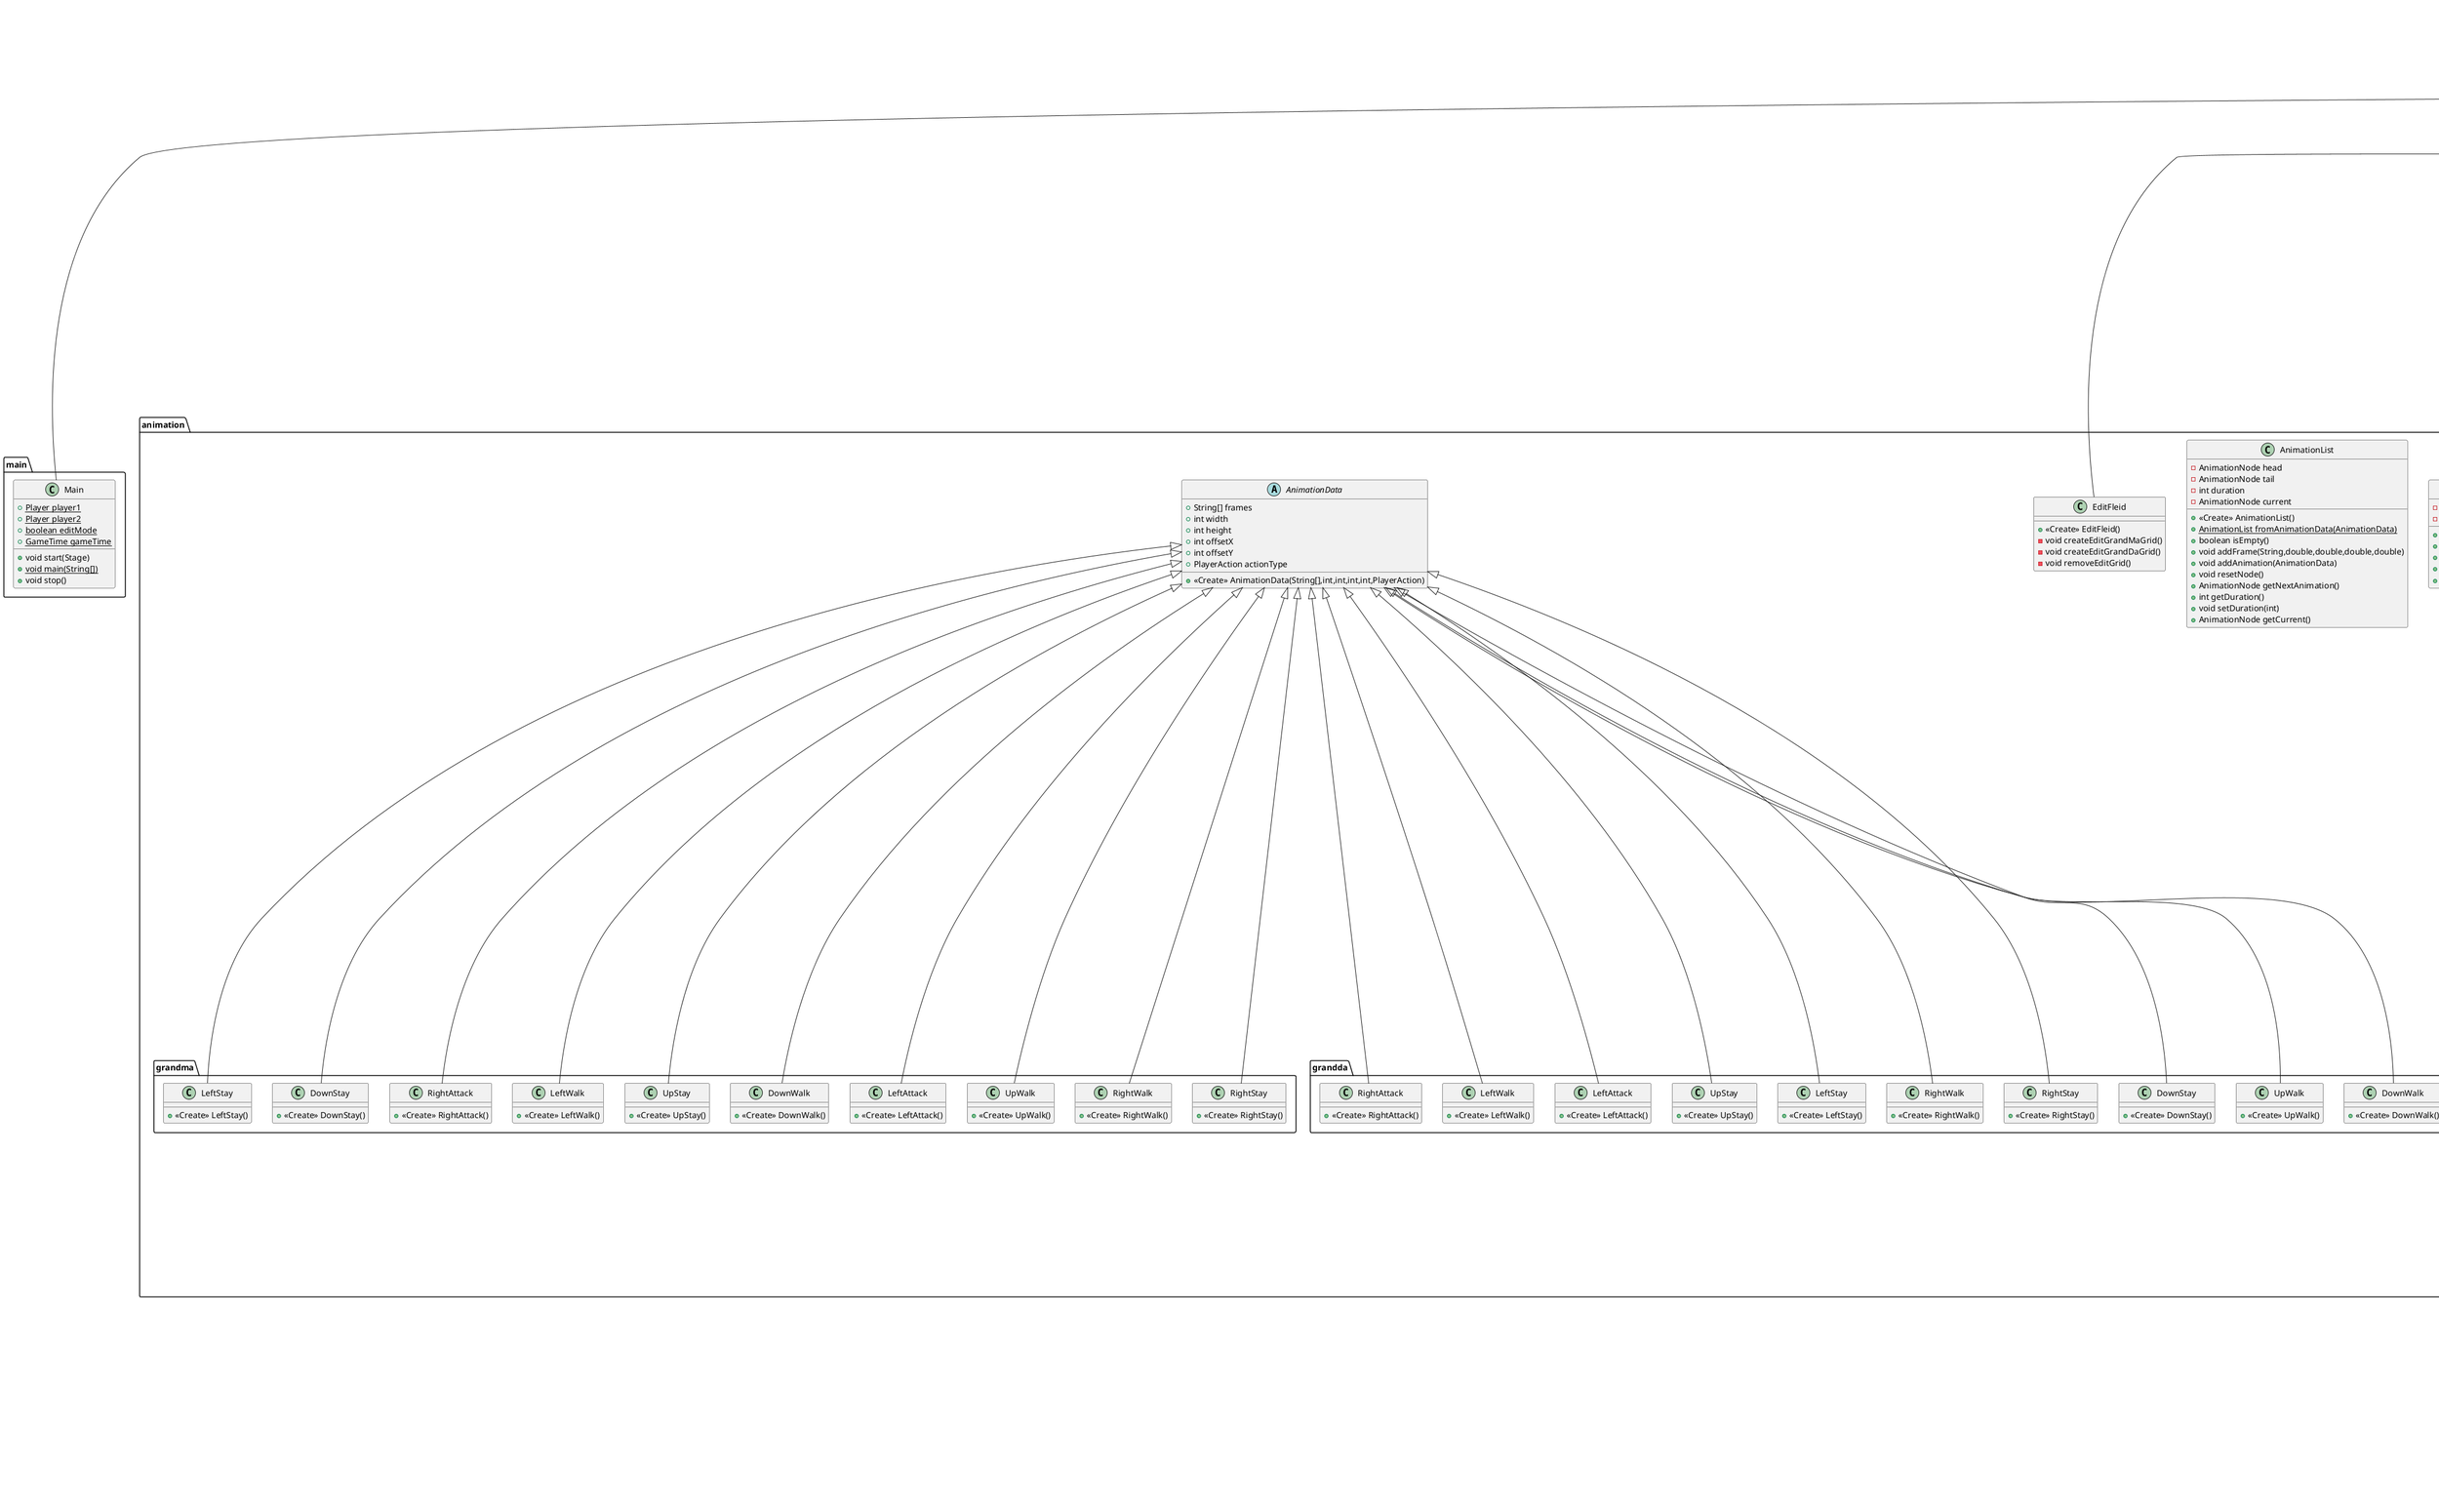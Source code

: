 @startuml
class animation.grandma.DownWalk {
+ <<Create>> DownWalk()
}

class main.Main {
+ {static} Player player1
+ {static} Player player2
+ {static} boolean editMode
+ {static} GameTime gameTime
+ void start(Stage)
+ {static} void main(String[])
+ void stop()
}


class gui.ControlGrid {
+ <<Create>> ControlGrid()
- GridPane createPlayerControls(String,String,String,String,String,String)
- Circle addKeyWithCircleBackground(GridPane,String,int,int)
- Text createKeyText(String)
}

abstract class player.Player {
- int max_health
- int health
~ PlayerAnimation playerAnimation
- double playerSpeed
- double jumpPower
- double knockback
- double attack
+ <<Create>> Player(PlayerType,int,int,double,double,double)
+ double getPlayerSpeed()
+ void setPlayerSpeed(double)
+ int getHealth()
+ void setHealth(int)
+ PlayerAnimation getPlayerAnimation()
+ void setPlayerAnimation(PlayerAnimation)
+ int getMax_health()
+ void setMax_health(int)
+ {abstract}void initAnimation()
+ {abstract}void setDefault()
+ double getJumpPower()
+ void setJumpPower(double)
+ double getKnockback()
+ void setKnockback(double)
+ double getAttack()
+ void setAttack(double)
}


class type.constant.Settings {
+ {static} int DEFAULT_SCENE_WIDTH
+ {static} int DEFAULT_SCENE_HEIGHT
+ {static} int DEFAULT_BG_WIDTH
+ {static} int DEFAULT_BG_HEIGHT
+ {static} int GROUND_HEIGHT
}

class animation.grandda.RightWalk {
+ <<Create>> RightWalk()
}

class player.GrandMa {
+ {static} int MAX_HEALTH
+ {static} double SPEED
+ {static} double ATTACK
+ {static} double JUMP_POWER
+ {static} double KNOCKBACK
+ {static} int ANIMANTION_DELAY
+ <<Create>> GrandMa()
+ void move(KeyCode)
+ void attack(KeyCode)
+ void jump(KeyCode)
+ void stop(KeyCode)
+ void initAnimation()
+ void setDefault()
}


class animation.grandma.UpStay {
+ <<Create>> UpStay()
}

class system.AudioManager {
- Hashtable<String,Media> audioData
- MediaPlayer loopPlayer
- {static} AudioManager instance
- <<Create>> AudioManager()
+ {static} AudioManager getInstance()
+ void loadAudio()
+ void addAudio(String,String)
+ Media getAudio(String)
+ void playSingle(String)
+ void playLoop(String)
+ void stopLoop()
}


enum type.PlayerDirection {
+  UP
+  DOWN
+  RIGHT
+  LEFT
}

class system.SceneManager {
- {static} Stage mainStage
- {static} GameScene currentScene
- {static} Thread gameThread
+ {static} void setStage(Stage)
+ {static} void moveScene(GameScene)
+ {static} void startSceneScript(SceneLogic)
+ {static} void addPlayerToScene(Pane,int,int,int,int)
+ {static} GameScene getScene()
}


class gui.Room {
- String URL
- {static} int DEFAULT_SIZE
+ <<Create>> Room()
+ void setDimensions(double,double)
+ void setBackgroundImage(String)
}


class gui.HealthBar {
+ <<Create>> HealthBar(int,int,int)
}

enum type.GameTime {
+  NightTime
+  DayLight
}

class animation.grandda.LeftStay {
+ <<Create>> LeftStay()
}

class animation.AnimationList {
- AnimationNode head
- AnimationNode tail
- int duration
- AnimationNode current
+ <<Create>> AnimationList()
+ {static} AnimationList fromAnimationData(AnimationData)
+ boolean isEmpty()
+ void addFrame(String,double,double,double,double)
+ void addAnimation(AnimationData)
+ void resetNode()
+ AnimationNode getNextAnimation()
+ int getDuration()
+ void setDuration(int)
+ AnimationNode getCurrent()
}


enum type.PlayerType {
+  GrandMa
+  GrandDa
}

class animation.AnimationNode {
- ImageView imageView
- AnimationNode next
+ <<Create>> AnimationNode(String,double,double,double,double)
+ ImageView getImageView()
+ void setImageView(ImageView)
+ AnimationNode getNext()
+ void setNext(AnimationNode)
}


class animation.grandda.UpStay {
+ <<Create>> UpStay()
}

class scenes.fightscene.FightScene {
- HealthBar healthBar1
- HealthBar healthBar2
- {static} String[] BACKGROUND_NIGHT_TIME_IMAGES
- {static} String[] BACKGROUND_DAY_TIME_IMAGES
+ <<Create>> FightScene()
+ void initscene()
- void setBackground()
- String getRandomImagePath()
- void initChangeBGButton()
- void initChangeSceneButton()
+ void inithealthBars()
+ void setPlayerListener()
+ void endedScene()
- void initBackButton()
}


class animation.grandda.LeftAttack {
+ <<Create>> LeftAttack()
}

class animation.grandda.LeftWalk {
+ <<Create>> LeftWalk()
}

class animation.grandda.RightAttack {
+ <<Create>> RightAttack()
}

class scenes.roomscene.RoomScene {
- {static} double scaleFactor
- {static} int ACTUAL_ROOM_SIZE
- {static} double ROOM_SIZE
+ <<Create>> RoomScene()
+ void initscene()
- void setBackground()
- void initRooms()
- void initControlGrid()
- Room createRoom()
- void initEditButton()
+ void setPlayerListener()
}


class gui.PlayerModel {
- double moveDistanceX
- double moveDistanceY
- boolean isMovingUp
- boolean isMovingDown
- boolean isMovingLeft
- boolean isMovingRight
- boolean isRightAttacking
- boolean isLeftAttacking
- boolean isOnGround
- boolean isJump
- double initialSpeed
- boolean attackRight
- boolean attackLeft
- double forcePX
- double forceNX
- boolean isShow
+ <<Create>> PlayerModel(ImageView)
+ void setDimensions(double,double)
+ void setModel(ImageView)
+ void clearModel()
+ void setDefault()
+ double getX()
+ void setX(double)
+ double getY()
+ void setY(double)
+ void setLocation(double,double)
+ double getMoveDistanceX()
+ void setMoveDistanceX(double)
+ double getMoveDistanceY()
+ void setMoveDistanceY(double)
+ boolean isMovingUp()
+ void setMovingUp(boolean)
+ boolean isMovingDown()
+ void setMovingDown(boolean)
+ boolean isMovingLeft()
+ void setMovingLeft(boolean)
+ boolean isMovingRight()
+ void setMovingRight(boolean)
+ boolean isRightAttacking()
+ void setRightAttacking(boolean)
+ boolean isLeftAttacking()
+ void setLeftAttacking(boolean)
+ boolean isOnGround()
+ void setOnGround(boolean)
+ boolean isJump()
+ void setJump(boolean)
+ double getInitialSpeed()
+ void setInitialSpeed(double)
+ void decreaseSpeed(double)
+ boolean isAttackRight()
+ void setAttackRight(boolean)
+ boolean isAttackLeft()
+ void setAttackLeft(boolean)
+ double getForcePX()
+ void setForcePX(double)
+ double getForceNX()
+ void setForceNX(double)
+ boolean isShow()
+ void setShow(boolean)
}


class animation.EditFleid {
+ <<Create>> EditFleid()
- void createEditGrandMaGrid()
- void createEditGrandDaGrid()
- void removeEditGrid()
}

class animation.grandma.LeftWalk {
+ <<Create>> LeftWalk()
}

interface type.interfaces.Moveable {
+ void move(KeyCode)
+ void stop(KeyCode)
+ void attack(KeyCode)
+ void jump(KeyCode)
}

class animation.PlayerAnimation {
- PlayerType playerType
- PlayerDirection playerDirection
- PlayerModel model
- double hitblock
- Map<PlayerAction,AnimationList> animationMap
- Thread animantionThread
- int attackCount
- int animantionCount
- int animantionDelay
+ <<Create>> PlayerAnimation(PlayerType)
+ void initModel(ImageView)
+ void initAnimantionThread()
+ void changeAnimantion()
+ void setAnimation(PlayerAction)
+ void addPlayerAnimation(String[])
+ void addPlayerAnimation(PlayerAction,AnimationList)
+ PlayerType getPlayerType()
+ void setPlayerType(PlayerType)
+ PlayerDirection getPlayerDirection()
+ void setPlayerDirection(PlayerDirection)
+ PlayerModel getModel()
+ void setModel(PlayerModel)
+ Map<PlayerAction,AnimationList> getAnimationMap()
+ Thread getAnimantionThread()
+ int getAnimantionCount()
+ void setAnimantionCount(int)
+ double getHitblock()
+ void setHitblock(double)
+ int getAnimantionDelay()
+ void setAnimantionDelay(int)
}


abstract class system.GameScene {
- SceneLogic script
+ <<Create>> GameScene(SceneLogic)
+ SceneLogic getScript()
+ void setScript(SceneLogic)
+ {abstract}void initscene()
+ {abstract}void setPlayerListener()
}


class scenes.roomscene.RoomLogic {
+ void update()
- void movePlayer(Player)
- void checkSleep()
- void checkgameStart()
- boolean canPlayerMove(Player,PlayerDirection,double)
}

class animation.grandma.RightAttack {
+ <<Create>> RightAttack()
}

class gui.GameIcon {
+ {static} ImageView startButton(double)
+ {static} ImageView parseButton(double)
+ {static} ImageView stopButton(double)
+ {static} ImageView gameoverIcon(double,double)
+ {static} ImageView newgameIcon(double)
+ {static} ImageView fullHeart(int)
+ {static} ImageView halfHeart(int)
+ {static} ImageView emptyHeart(int)
+ {static} ImageView redPotion(double)
+ {static} ImageView bluePotion(double)
+ {static} ImageView yellowPotion(double)
}

class animation.grandma.DownStay {
+ <<Create>> DownStay()
}

class scenes.fightscene.FightLogic {
- FightScene view
+ void setView(FightScene)
+ void update()
- void movePlayer(Player)
- boolean canPlayerMove(Player,PlayerDirection,double)
- void attackPlayer(Player,Player)
}


class player.GrandDa {
+ {static} int MAX_HEALTH
+ {static} double SPEED
+ {static} double ATTACK
+ {static} double JUMP_POWER
+ {static} double KNOCKBACK
+ {static} int ANIMANTION_DELAY
+ <<Create>> GrandDa()
+ void move(KeyCode)
+ void jump(KeyCode)
+ void attack(KeyCode)
+ void stop(KeyCode)
+ void initAnimation()
+ void setDefault()
}


class animation.grandma.LeftStay {
+ <<Create>> LeftStay()
}

abstract class animation.AnimationData {
+ String[] frames
+ int width
+ int height
+ int offsetX
+ int offsetY
+ PlayerAction actionType
+ <<Create>> AnimationData(String[],int,int,int,int,PlayerAction)
}


class animation.grandda.DownWalk {
+ <<Create>> DownWalk()
}

class animation.grandma.RightStay {
+ <<Create>> RightStay()
}

class animation.grandda.UpWalk {
+ <<Create>> UpWalk()
}

class animation.grandda.DownStay {
+ <<Create>> DownStay()
}

interface type.interfaces.SceneLogic {
~ void update()
}

class animation.grandda.RightStay {
+ <<Create>> RightStay()
}

enum type.PlayerAction {
+  UP_STAY
+  UP_WALK
+  DOWN_STAY
+  DOWN_WALK
+  RIGHT_STAY
+  RIGHT_WALK
+  LEFT_STAY
+  LEFT_WALK
+  RIGHT_ATTACK
+  LEFT_ATTACK
}

class animation.grandma.RightWalk {
+ <<Create>> RightWalk()
}

class animation.grandma.UpWalk {
+ <<Create>> UpWalk()
}

class animation.grandma.LeftAttack {
+ <<Create>> LeftAttack()
}



animation.AnimationData <|-- animation.grandma.DownWalk
javafx.application.Application <|-- main.Main
javafx.scene.layout.Pane <|-- gui.ControlGrid
type.interfaces.Moveable <|.. player.Player
animation.AnimationData <|-- animation.grandda.RightWalk
player.Player <|-- player.GrandMa
animation.AnimationData <|-- animation.grandma.UpStay
javafx.scene.layout.Pane <|-- gui.Room
javafx.scene.layout.HBox <|-- gui.HealthBar
animation.AnimationData <|-- animation.grandda.LeftStay
animation.AnimationData <|-- animation.grandda.UpStay
system.GameScene <|-- scenes.fightscene.FightScene
animation.AnimationData <|-- animation.grandda.LeftAttack
animation.AnimationData <|-- animation.grandda.LeftWalk
animation.AnimationData <|-- animation.grandda.RightAttack
system.GameScene <|-- scenes.roomscene.RoomScene
javafx.scene.layout.Pane <|-- gui.PlayerModel
javafx.scene.layout.Pane <|-- animation.EditFleid
animation.AnimationData <|-- animation.grandma.LeftWalk
javafx.scene.layout.Pane <|-- system.GameScene
type.interfaces.SceneLogic <|.. scenes.roomscene.RoomLogic
animation.AnimationData <|-- animation.grandma.RightAttack
animation.AnimationData <|-- animation.grandma.DownStay
type.interfaces.SceneLogic <|.. scenes.fightscene.FightLogic
player.Player <|-- player.GrandDa
animation.AnimationData <|-- animation.grandma.LeftStay
animation.AnimationData <|-- animation.grandda.DownWalk
animation.AnimationData <|-- animation.grandma.RightStay
animation.AnimationData <|-- animation.grandda.UpWalk
animation.AnimationData <|-- animation.grandda.DownStay
animation.AnimationData <|-- animation.grandda.RightStay
animation.AnimationData <|-- animation.grandma.RightWalk
animation.AnimationData <|-- animation.grandma.UpWalk
animation.AnimationData <|-- animation.grandma.LeftAttack
@enduml